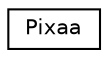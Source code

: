 digraph "Graphical Class Hierarchy"
{
 // LATEX_PDF_SIZE
  edge [fontname="Helvetica",fontsize="10",labelfontname="Helvetica",labelfontsize="10"];
  node [fontname="Helvetica",fontsize="10",shape=record];
  rankdir="LR";
  Node0 [label="Pixaa",height=0.2,width=0.4,color="black", fillcolor="white", style="filled",URL="$struct_pixaa.html",tooltip=" "];
}

